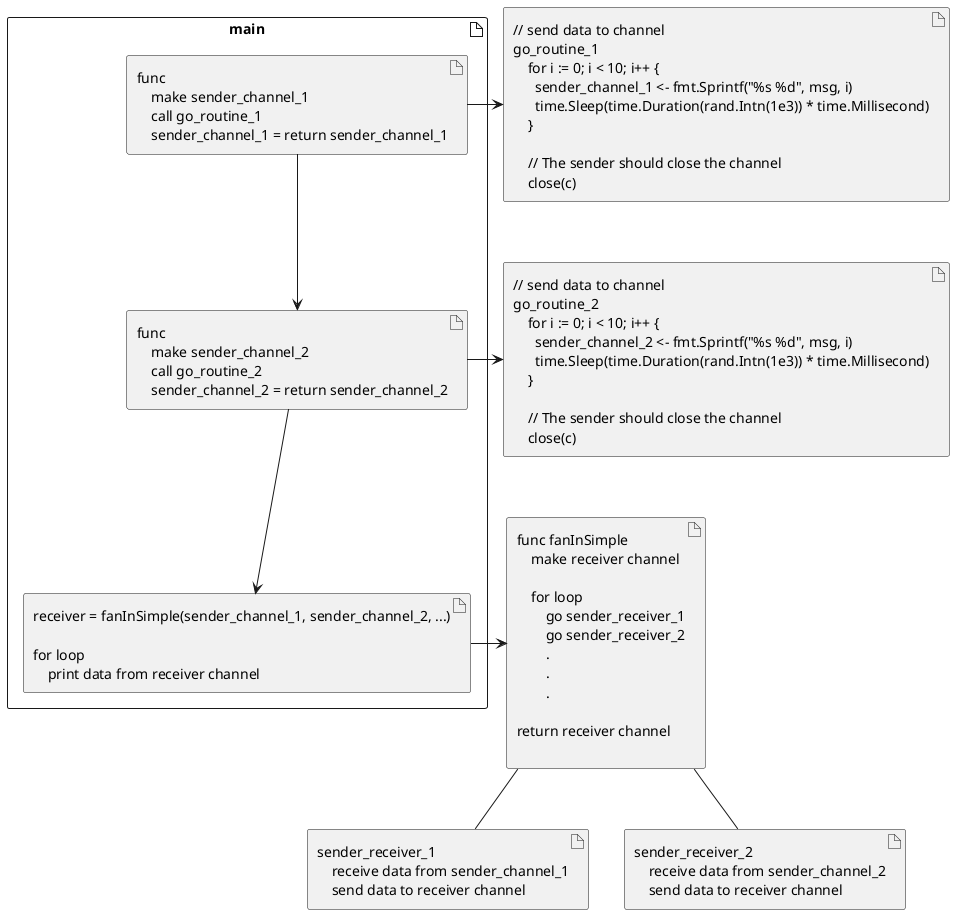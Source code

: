 @startuml

top to bottom direction

' Box for main
artifact "main"{
  ' Grouping func_sender_channel_1 and func_sender_channel_2 horizontally
  artifact func_sender_channel_1 [
    func
        make sender_channel_1
        call go_routine_1
        sender_channel_1 = return sender_channel_1
  ]

  artifact func_sender_channel_2 [
    func
        make sender_channel_2
        call go_routine_2
        sender_channel_2 = return sender_channel_2
  ]

    artifact for_loop [
        receiver = fanInSimple(sender_channel_1, sender_channel_2, ...)

        for loop
            print data from receiver channel
    ]
}

artifact fanInSimple [
    func fanInSimple
        make receiver channel

        for loop
            go sender_receiver_1
            go sender_receiver_2
            .
            .
            .

    return receiver channel

]

artifact sender_receiver_1 [
sender_receiver_1
    receive data from sender_channel_1
    send data to receiver channel
]

artifact sender_receiver_2 [
sender_receiver_2
    receive data from sender_channel_2
    send data to receiver channel
]

' Box for go_routine_1 linked to func_sender_channel_1
artifact go_routine_1 [
  // send data to channel
  go_routine_1
      for i := 0; i < 10; i++ {
        sender_channel_1 <- fmt.Sprintf("%s %d", msg, i)
        time.Sleep(time.Duration(rand.Intn(1e3)) * time.Millisecond)
      }

      // The sender should close the channel
      close(c)
]

' Box for go_routine_2 linked to func_sender_channel_2
artifact go_routine_2 [
  // send data to channel
  go_routine_2
      for i := 0; i < 10; i++ {
        sender_channel_2 <- fmt.Sprintf("%s %d", msg, i)
        time.Sleep(time.Duration(rand.Intn(1e3)) * time.Millisecond)
      }

      // The sender should close the channel
      close(c)
]

func_sender_channel_1 -right-> go_routine_1
func_sender_channel_2 -right-> go_routine_2
func_sender_channel_1 -down-> func_sender_channel_2
func_sender_channel_2 -down-> for_loop
for_loop -right-> fanInSimple
fanInSimple -- sender_receiver_1
fanInSimple -- sender_receiver_2



@enduml
